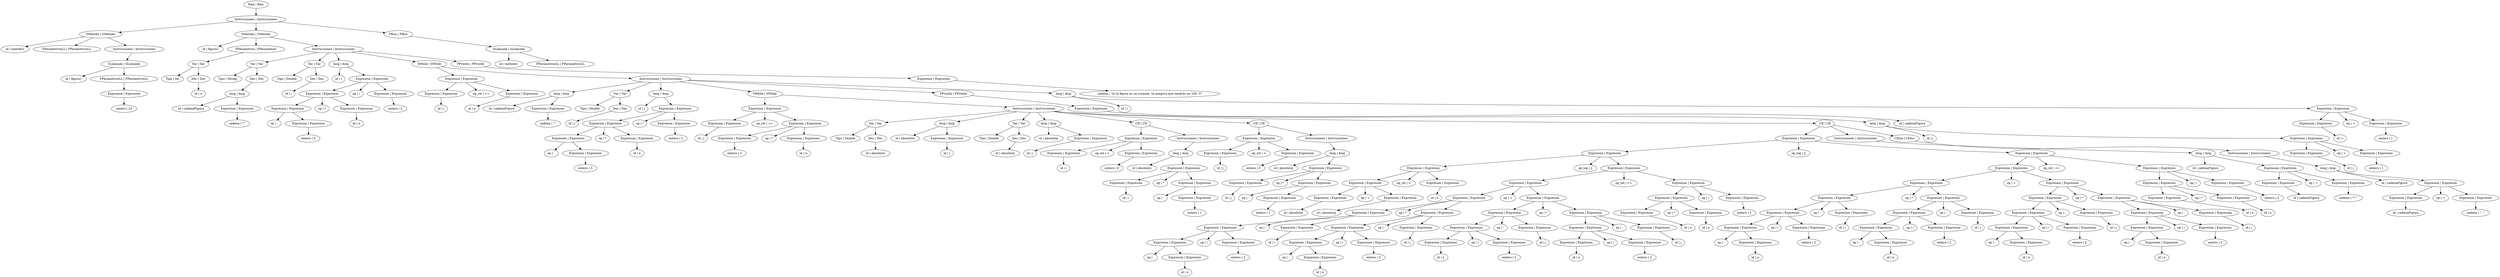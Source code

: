 digraph G{Node0[label="Raiz | Raiz"];
Node1[label="Instrucciones | Instrucciones"];
Node0->Node1;
Node2[label="SMetodo | SMetodo"];
Node1->Node2;
Node3[label="id | metodo1"];
Node2->Node3;
Node4[label="FParametrosLL | FParametrosLL"];
Node2->Node4;
Node5[label="Instrucciones | Instrucciones"];
Node2->Node5;
Node6[label="SLlamada | SLlamada"];
Node5->Node6;
Node7[label="id | figura1"];
Node6->Node7;
Node8[label="FParametrosLL | FParametrosLL"];
Node6->Node8;
Node9[label="Expresion | Expresion"];
Node8->Node9;
Node10[label="entero | 10"];
Node9->Node10;
Node11[label="SMetodo | SMetodo"];
Node1->Node11;
Node12[label="id | figura1"];
Node11->Node12;
Node13[label="FParametros | FParametros"];
Node11->Node13;
Node14[label="Var | Var"];
Node13->Node14;
Node15[label="Tipo | Int"];
Node14->Node15;
Node16[label="Dec | Dec"];
Node14->Node16;
Node17[label="id | n"];
Node16->Node17;
Node18[label="Instrucciones | Instrucciones"];
Node11->Node18;
Node19[label="Var | Var"];
Node18->Node19;
Node20[label="Tipo | String"];
Node19->Node20;
Node21[label="Dec | Dec"];
Node19->Node21;
Node22[label="Asig | Asig"];
Node21->Node22;
Node23[label="id | cadenaFigura"];
Node22->Node23;
Node24[label="Expresion | Expresion"];
Node22->Node24;
Node25[label="cadena | \"\""];
Node24->Node25;
Node26[label="Var | Var"];
Node18->Node26;
Node27[label="Tipo | Double"];
Node26->Node27;
Node28[label="Dec | Dec"];
Node26->Node28;
Node29[label="id | i"];
Node28->Node29;
Node30[label="Asig | Asig"];
Node18->Node30;
Node31[label="id | i"];
Node30->Node31;
Node32[label="Expresion | Expresion"];
Node30->Node32;
Node33[label="Expresion | Expresion"];
Node32->Node33;
Node34[label="Expresion | Expresion"];
Node33->Node34;
Node35[label="op | -"];
Node34->Node35;
Node36[label="Expresion | Expresion"];
Node34->Node36;
Node37[label="entero | 3"];
Node36->Node37;
Node38[label="op | *"];
Node33->Node38;
Node39[label="Expresion | Expresion"];
Node33->Node39;
Node40[label="id | n"];
Node39->Node40;
Node41[label="op | /"];
Node32->Node41;
Node42[label="Expresion | Expresion"];
Node32->Node42;
Node43[label="entero | 2"];
Node42->Node43;
Node44[label="SWhile | SWhile"];
Node18->Node44;
Node45[label="Expresion | Expresion"];
Node44->Node45;
Node46[label="Expresion | Expresion"];
Node45->Node46;
Node47[label="id | i"];
Node46->Node47;
Node48[label="op_rel | <="];
Node45->Node48;
Node49[label="Expresion | Expresion"];
Node45->Node49;
Node50[label="id | n"];
Node49->Node50;
Node51[label="Instrucciones | Instrucciones"];
Node44->Node51;
Node52[label="Asig | Asig"];
Node51->Node52;
Node53[label="id | cadenaFigura"];
Node52->Node53;
Node54[label="Expresion | Expresion"];
Node52->Node54;
Node55[label="cadena | \"\""];
Node54->Node55;
Node56[label="Var | Var"];
Node51->Node56;
Node57[label="Tipo | Double"];
Node56->Node57;
Node58[label="Dec | Dec"];
Node56->Node58;
Node59[label="id | j"];
Node58->Node59;
Node60[label="Asig | Asig"];
Node51->Node60;
Node61[label="id | j"];
Node60->Node61;
Node62[label="Expresion | Expresion"];
Node60->Node62;
Node63[label="Expresion | Expresion"];
Node62->Node63;
Node64[label="Expresion | Expresion"];
Node63->Node64;
Node65[label="op | -"];
Node64->Node65;
Node66[label="Expresion | Expresion"];
Node64->Node66;
Node67[label="entero | 3"];
Node66->Node67;
Node68[label="op | *"];
Node63->Node68;
Node69[label="Expresion | Expresion"];
Node63->Node69;
Node70[label="id | n"];
Node69->Node70;
Node71[label="op | /"];
Node62->Node71;
Node72[label="Expresion | Expresion"];
Node62->Node72;
Node73[label="entero | 2"];
Node72->Node73;
Node74[label="SWhile | SWhile"];
Node51->Node74;
Node75[label="Expresion | Expresion"];
Node74->Node75;
Node76[label="Expresion | Expresion"];
Node75->Node76;
Node77[label="id | j"];
Node76->Node77;
Node78[label="op_rel | <="];
Node75->Node78;
Node79[label="Expresion | Expresion"];
Node75->Node79;
Node80[label="Expresion | Expresion"];
Node79->Node80;
Node81[label="entero | 3"];
Node80->Node81;
Node82[label="op | *"];
Node79->Node82;
Node83[label="Expresion | Expresion"];
Node79->Node83;
Node84[label="id | n"];
Node83->Node84;
Node85[label="Instrucciones | Instrucciones"];
Node74->Node85;
Node86[label="Var | Var"];
Node85->Node86;
Node87[label="Tipo | Double"];
Node86->Node87;
Node88[label="Dec | Dec"];
Node86->Node88;
Node89[label="id | absolutoi"];
Node88->Node89;
Node90[label="Asig | Asig"];
Node85->Node90;
Node91[label="id | absolutoi"];
Node90->Node91;
Node92[label="Expresion | Expresion"];
Node90->Node92;
Node93[label="id | i"];
Node92->Node93;
Node94[label="Var | Var"];
Node85->Node94;
Node95[label="Tipo | Double"];
Node94->Node95;
Node96[label="Dec | Dec"];
Node94->Node96;
Node97[label="id | absolutoj"];
Node96->Node97;
Node98[label="Asig | Asig"];
Node85->Node98;
Node99[label="id | absolutoj"];
Node98->Node99;
Node100[label="Expresion | Expresion"];
Node98->Node100;
Node101[label="id | j"];
Node100->Node101;
Node102[label="CIf | CIf"];
Node85->Node102;
Node103[label="Expresion | Expresion"];
Node102->Node103;
Node104[label="Expresion | Expresion"];
Node103->Node104;
Node105[label="id | i"];
Node104->Node105;
Node106[label="op_rel | <"];
Node103->Node106;
Node107[label="Expresion | Expresion"];
Node103->Node107;
Node108[label="entero | 0"];
Node107->Node108;
Node109[label="Instrucciones | Instrucciones"];
Node102->Node109;
Node110[label="Asig | Asig"];
Node109->Node110;
Node111[label="id | absolutoi"];
Node110->Node111;
Node112[label="Expresion | Expresion"];
Node110->Node112;
Node113[label="Expresion | Expresion"];
Node112->Node113;
Node114[label="id | i"];
Node113->Node114;
Node115[label="op | *"];
Node112->Node115;
Node116[label="Expresion | Expresion"];
Node112->Node116;
Node117[label="op | -"];
Node116->Node117;
Node118[label="Expresion | Expresion"];
Node116->Node118;
Node119[label="entero | 1"];
Node118->Node119;
Node120[label="CIf | CIf"];
Node85->Node120;
Node121[label="Expresion | Expresion"];
Node120->Node121;
Node122[label="Expresion | Expresion"];
Node121->Node122;
Node123[label="id | j"];
Node122->Node123;
Node124[label="op_rel | <"];
Node121->Node124;
Node125[label="Expresion | Expresion"];
Node121->Node125;
Node126[label="entero | 0"];
Node125->Node126;
Node127[label="Instrucciones | Instrucciones"];
Node120->Node127;
Node128[label="Asig | Asig"];
Node127->Node128;
Node129[label="id | absolutoj"];
Node128->Node129;
Node130[label="Expresion | Expresion"];
Node128->Node130;
Node131[label="Expresion | Expresion"];
Node130->Node131;
Node132[label="id | j"];
Node131->Node132;
Node133[label="op | *"];
Node130->Node133;
Node134[label="Expresion | Expresion"];
Node130->Node134;
Node135[label="op | -"];
Node134->Node135;
Node136[label="Expresion | Expresion"];
Node134->Node136;
Node137[label="entero | 1"];
Node136->Node137;
Node138[label="CIf | CIf"];
Node85->Node138;
Node139[label="Expresion | Expresion"];
Node138->Node139;
Node140[label="Expresion | Expresion"];
Node139->Node140;
Node141[label="Expresion | Expresion"];
Node140->Node141;
Node142[label="Expresion | Expresion"];
Node141->Node142;
Node143[label="Expresion | Expresion"];
Node142->Node143;
Node144[label="id | absolutoi"];
Node143->Node144;
Node145[label="op | +"];
Node142->Node145;
Node146[label="Expresion | Expresion"];
Node142->Node146;
Node147[label="id | absolutoj"];
Node146->Node147;
Node148[label="op_rel | <"];
Node141->Node148;
Node149[label="Expresion | Expresion"];
Node141->Node149;
Node150[label="id | n"];
Node149->Node150;
Node151[label="op_log | ||"];
Node140->Node151;
Node152[label="Expresion | Expresion"];
Node140->Node152;
Node153[label="Expresion | Expresion"];
Node152->Node153;
Node154[label="Expresion | Expresion"];
Node153->Node154;
Node155[label="Expresion | Expresion"];
Node154->Node155;
Node156[label="Expresion | Expresion"];
Node155->Node156;
Node157[label="Expresion | Expresion"];
Node156->Node157;
Node158[label="op | -"];
Node157->Node158;
Node159[label="Expresion | Expresion"];
Node157->Node159;
Node160[label="id | n"];
Node159->Node160;
Node161[label="op | /"];
Node156->Node161;
Node162[label="Expresion | Expresion"];
Node156->Node162;
Node163[label="entero | 2"];
Node162->Node163;
Node164[label="op | -"];
Node155->Node164;
Node165[label="Expresion | Expresion"];
Node155->Node165;
Node166[label="id | i"];
Node165->Node166;
Node167[label="op | *"];
Node154->Node167;
Node168[label="Expresion | Expresion"];
Node154->Node168;
Node169[label="Expresion | Expresion"];
Node168->Node169;
Node170[label="Expresion | Expresion"];
Node169->Node170;
Node171[label="op | -"];
Node170->Node171;
Node172[label="Expresion | Expresion"];
Node170->Node172;
Node173[label="id | n"];
Node172->Node173;
Node174[label="op | /"];
Node169->Node174;
Node175[label="Expresion | Expresion"];
Node169->Node175;
Node176[label="entero | 2"];
Node175->Node176;
Node177[label="op | -"];
Node168->Node177;
Node178[label="Expresion | Expresion"];
Node168->Node178;
Node179[label="id | i"];
Node178->Node179;
Node180[label="op | +"];
Node153->Node180;
Node181[label="Expresion | Expresion"];
Node153->Node181;
Node182[label="Expresion | Expresion"];
Node181->Node182;
Node183[label="Expresion | Expresion"];
Node182->Node183;
Node184[label="Expresion | Expresion"];
Node183->Node184;
Node185[label="id | n"];
Node184->Node185;
Node186[label="op | /"];
Node183->Node186;
Node187[label="Expresion | Expresion"];
Node183->Node187;
Node188[label="entero | 2"];
Node187->Node188;
Node189[label="op | -"];
Node182->Node189;
Node190[label="Expresion | Expresion"];
Node182->Node190;
Node191[label="id | j"];
Node190->Node191;
Node192[label="op | *"];
Node181->Node192;
Node193[label="Expresion | Expresion"];
Node181->Node193;
Node194[label="Expresion | Expresion"];
Node193->Node194;
Node195[label="Expresion | Expresion"];
Node194->Node195;
Node196[label="id | n"];
Node195->Node196;
Node197[label="op | /"];
Node194->Node197;
Node198[label="Expresion | Expresion"];
Node194->Node198;
Node199[label="entero | 2"];
Node198->Node199;
Node200[label="op | -"];
Node193->Node200;
Node201[label="Expresion | Expresion"];
Node193->Node201;
Node202[label="id | j"];
Node201->Node202;
Node203[label="op_rel | <="];
Node152->Node203;
Node204[label="Expresion | Expresion"];
Node152->Node204;
Node205[label="Expresion | Expresion"];
Node204->Node205;
Node206[label="Expresion | Expresion"];
Node205->Node206;
Node207[label="id | n"];
Node206->Node207;
Node208[label="op | *"];
Node205->Node208;
Node209[label="Expresion | Expresion"];
Node205->Node209;
Node210[label="id | n"];
Node209->Node210;
Node211[label="op | /"];
Node204->Node211;
Node212[label="Expresion | Expresion"];
Node204->Node212;
Node213[label="entero | 2"];
Node212->Node213;
Node214[label="op_log | ||"];
Node139->Node214;
Node215[label="Expresion | Expresion"];
Node139->Node215;
Node216[label="Expresion | Expresion"];
Node215->Node216;
Node217[label="Expresion | Expresion"];
Node216->Node217;
Node218[label="Expresion | Expresion"];
Node217->Node218;
Node219[label="Expresion | Expresion"];
Node218->Node219;
Node220[label="Expresion | Expresion"];
Node219->Node220;
Node221[label="op | -"];
Node220->Node221;
Node222[label="Expresion | Expresion"];
Node220->Node222;
Node223[label="id | n"];
Node222->Node223;
Node224[label="op | /"];
Node219->Node224;
Node225[label="Expresion | Expresion"];
Node219->Node225;
Node226[label="entero | 2"];
Node225->Node226;
Node227[label="op | -"];
Node218->Node227;
Node228[label="Expresion | Expresion"];
Node218->Node228;
Node229[label="id | i"];
Node228->Node229;
Node230[label="op | *"];
Node217->Node230;
Node231[label="Expresion | Expresion"];
Node217->Node231;
Node232[label="Expresion | Expresion"];
Node231->Node232;
Node233[label="Expresion | Expresion"];
Node232->Node233;
Node234[label="op | -"];
Node233->Node234;
Node235[label="Expresion | Expresion"];
Node233->Node235;
Node236[label="id | n"];
Node235->Node236;
Node237[label="op | /"];
Node232->Node237;
Node238[label="Expresion | Expresion"];
Node232->Node238;
Node239[label="entero | 2"];
Node238->Node239;
Node240[label="op | -"];
Node231->Node240;
Node241[label="Expresion | Expresion"];
Node231->Node241;
Node242[label="id | i"];
Node241->Node242;
Node243[label="op | +"];
Node216->Node243;
Node244[label="Expresion | Expresion"];
Node216->Node244;
Node245[label="Expresion | Expresion"];
Node244->Node245;
Node246[label="Expresion | Expresion"];
Node245->Node246;
Node247[label="Expresion | Expresion"];
Node246->Node247;
Node248[label="op | -"];
Node247->Node248;
Node249[label="Expresion | Expresion"];
Node247->Node249;
Node250[label="id | n"];
Node249->Node250;
Node251[label="op | /"];
Node246->Node251;
Node252[label="Expresion | Expresion"];
Node246->Node252;
Node253[label="entero | 2"];
Node252->Node253;
Node254[label="op | -"];
Node245->Node254;
Node255[label="Expresion | Expresion"];
Node245->Node255;
Node256[label="id | j"];
Node255->Node256;
Node257[label="op | *"];
Node244->Node257;
Node258[label="Expresion | Expresion"];
Node244->Node258;
Node259[label="Expresion | Expresion"];
Node258->Node259;
Node260[label="Expresion | Expresion"];
Node259->Node260;
Node261[label="op | -"];
Node260->Node261;
Node262[label="Expresion | Expresion"];
Node260->Node262;
Node263[label="id | n"];
Node262->Node263;
Node264[label="op | /"];
Node259->Node264;
Node265[label="Expresion | Expresion"];
Node259->Node265;
Node266[label="entero | 2"];
Node265->Node266;
Node267[label="op | -"];
Node258->Node267;
Node268[label="Expresion | Expresion"];
Node258->Node268;
Node269[label="id | j"];
Node268->Node269;
Node270[label="op_rel | <="];
Node215->Node270;
Node271[label="Expresion | Expresion"];
Node215->Node271;
Node272[label="Expresion | Expresion"];
Node271->Node272;
Node273[label="Expresion | Expresion"];
Node272->Node273;
Node274[label="id | n"];
Node273->Node274;
Node275[label="op | *"];
Node272->Node275;
Node276[label="Expresion | Expresion"];
Node272->Node276;
Node277[label="id | n"];
Node276->Node277;
Node278[label="op | /"];
Node271->Node278;
Node279[label="Expresion | Expresion"];
Node271->Node279;
Node280[label="entero | 2"];
Node279->Node280;
Node281[label="Instrucciones | Instrucciones"];
Node138->Node281;
Node282[label="Asig | Asig"];
Node281->Node282;
Node283[label="id | cadenaFigura"];
Node282->Node283;
Node284[label="Expresion | Expresion"];
Node282->Node284;
Node285[label="Expresion | Expresion"];
Node284->Node285;
Node286[label="id | cadenaFigura"];
Node285->Node286;
Node287[label="op | +"];
Node284->Node287;
Node288[label="Expresion | Expresion"];
Node284->Node288;
Node289[label="cadena | \"* \""];
Node288->Node289;
Node290[label="CElse | CElse"];
Node138->Node290;
Node291[label="Instrucciones | Instrucciones"];
Node290->Node291;
Node292[label="Asig | Asig"];
Node291->Node292;
Node293[label="id | cadenaFigura"];
Node292->Node293;
Node294[label="Expresion | Expresion"];
Node292->Node294;
Node295[label="Expresion | Expresion"];
Node294->Node295;
Node296[label="id | cadenaFigura"];
Node295->Node296;
Node297[label="op | +"];
Node294->Node297;
Node298[label="Expresion | Expresion"];
Node294->Node298;
Node299[label="cadena | \". \""];
Node298->Node299;
Node300[label="Asig | Asig"];
Node85->Node300;
Node301[label="id | j"];
Node300->Node301;
Node302[label="Expresion | Expresion"];
Node300->Node302;
Node303[label="Expresion | Expresion"];
Node302->Node303;
Node304[label="id | j"];
Node303->Node304;
Node305[label="op | +"];
Node302->Node305;
Node306[label="Expresion | Expresion"];
Node302->Node306;
Node307[label="entero | 1"];
Node306->Node307;
Node308[label="FPrintln | FPrintln"];
Node51->Node308;
Node309[label="Expresion | Expresion"];
Node308->Node309;
Node310[label="id | cadenaFigura"];
Node309->Node310;
Node311[label="Asig | Asig"];
Node51->Node311;
Node312[label="id | i"];
Node311->Node312;
Node313[label="Expresion | Expresion"];
Node311->Node313;
Node314[label="Expresion | Expresion"];
Node313->Node314;
Node315[label="id | i"];
Node314->Node315;
Node316[label="op | +"];
Node313->Node316;
Node317[label="Expresion | Expresion"];
Node313->Node317;
Node318[label="entero | 1"];
Node317->Node318;
Node319[label="FPrintln | FPrintln"];
Node18->Node319;
Node320[label="Expresion | Expresion"];
Node319->Node320;
Node321[label="cadena | \"Si la figura es un corazón, te aseguro que tendrás un 100 :3\""];
Node320->Node321;
Node322[label="FRun | FRun"];
Node1->Node322;
Node323[label="SLlamada | SLlamada"];
Node322->Node323;
Node324[label="id | metodo1"];
Node323->Node324;
Node325[label="FParametrosLL | FParametrosLL"];
Node323->Node325;
}